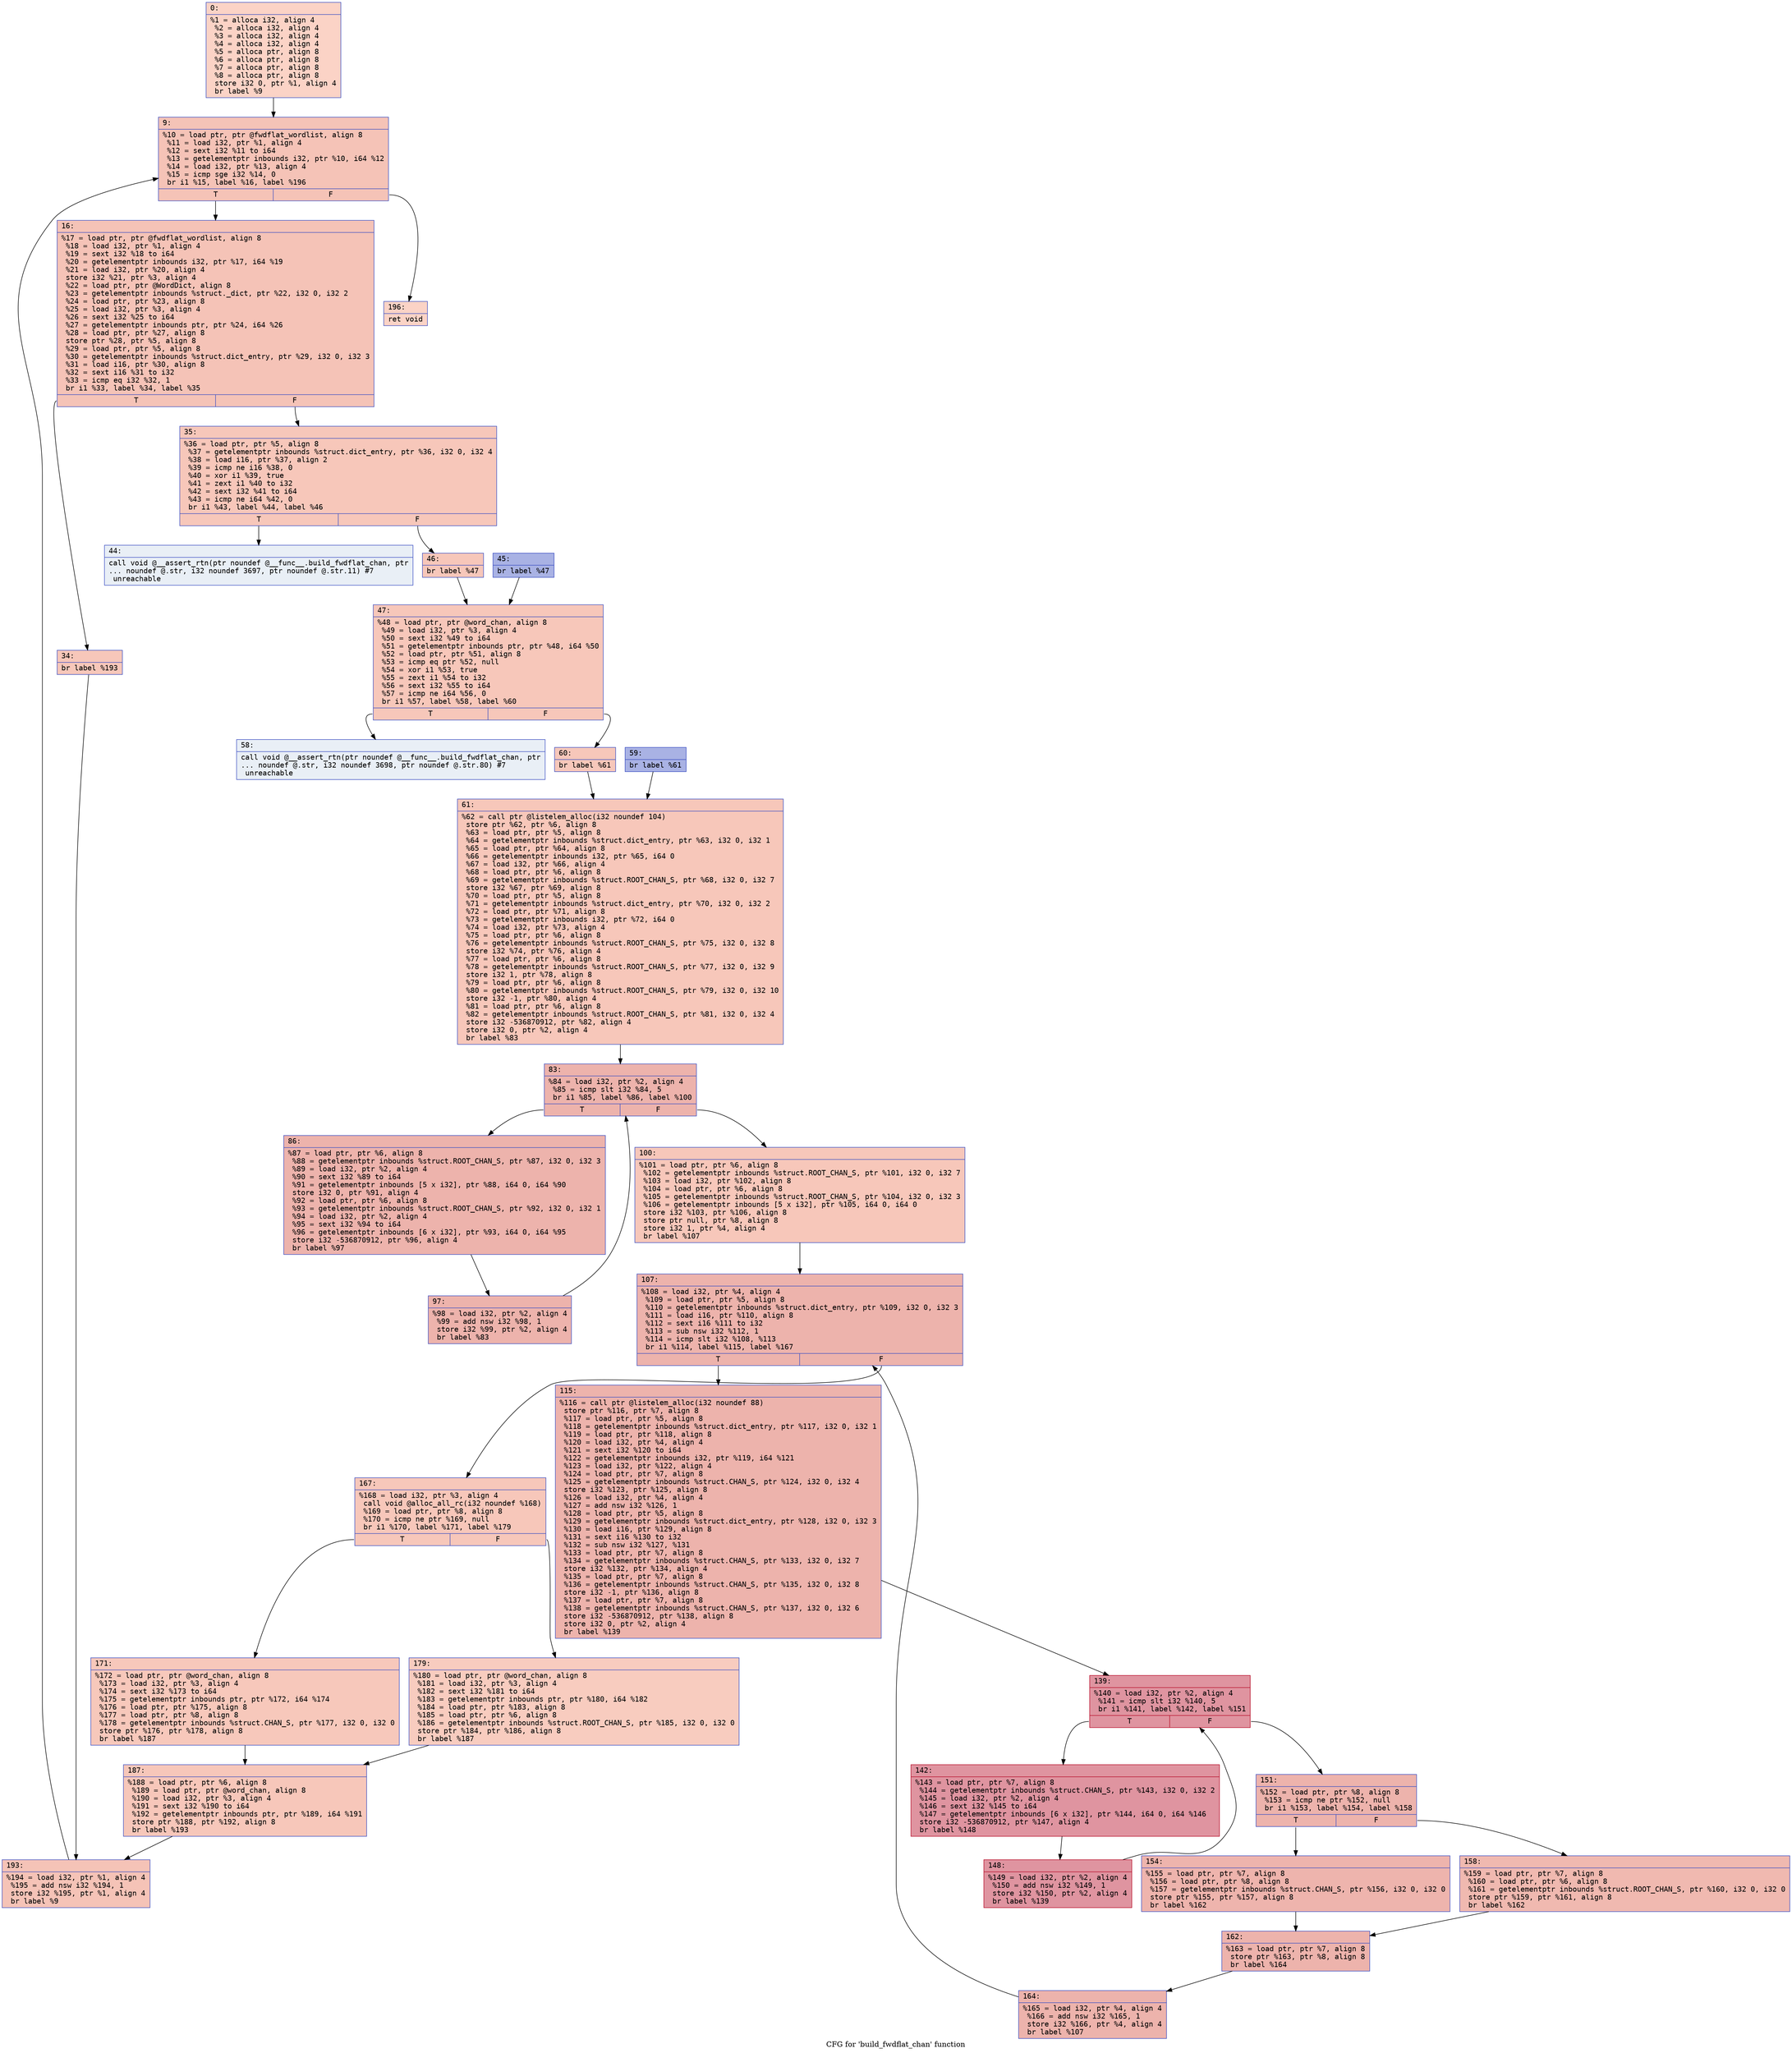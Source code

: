 digraph "CFG for 'build_fwdflat_chan' function" {
	label="CFG for 'build_fwdflat_chan' function";

	Node0x600002002d00 [shape=record,color="#3d50c3ff", style=filled, fillcolor="#f59c7d70" fontname="Courier",label="{0:\l|  %1 = alloca i32, align 4\l  %2 = alloca i32, align 4\l  %3 = alloca i32, align 4\l  %4 = alloca i32, align 4\l  %5 = alloca ptr, align 8\l  %6 = alloca ptr, align 8\l  %7 = alloca ptr, align 8\l  %8 = alloca ptr, align 8\l  store i32 0, ptr %1, align 4\l  br label %9\l}"];
	Node0x600002002d00 -> Node0x600002002d50[tooltip="0 -> 9\nProbability 100.00%" ];
	Node0x600002002d50 [shape=record,color="#3d50c3ff", style=filled, fillcolor="#e8765c70" fontname="Courier",label="{9:\l|  %10 = load ptr, ptr @fwdflat_wordlist, align 8\l  %11 = load i32, ptr %1, align 4\l  %12 = sext i32 %11 to i64\l  %13 = getelementptr inbounds i32, ptr %10, i64 %12\l  %14 = load i32, ptr %13, align 4\l  %15 = icmp sge i32 %14, 0\l  br i1 %15, label %16, label %196\l|{<s0>T|<s1>F}}"];
	Node0x600002002d50:s0 -> Node0x600002002da0[tooltip="9 -> 16\nProbability 96.88%" ];
	Node0x600002002d50:s1 -> Node0x600002003700[tooltip="9 -> 196\nProbability 3.12%" ];
	Node0x600002002da0 [shape=record,color="#3d50c3ff", style=filled, fillcolor="#e8765c70" fontname="Courier",label="{16:\l|  %17 = load ptr, ptr @fwdflat_wordlist, align 8\l  %18 = load i32, ptr %1, align 4\l  %19 = sext i32 %18 to i64\l  %20 = getelementptr inbounds i32, ptr %17, i64 %19\l  %21 = load i32, ptr %20, align 4\l  store i32 %21, ptr %3, align 4\l  %22 = load ptr, ptr @WordDict, align 8\l  %23 = getelementptr inbounds %struct._dict, ptr %22, i32 0, i32 2\l  %24 = load ptr, ptr %23, align 8\l  %25 = load i32, ptr %3, align 4\l  %26 = sext i32 %25 to i64\l  %27 = getelementptr inbounds ptr, ptr %24, i64 %26\l  %28 = load ptr, ptr %27, align 8\l  store ptr %28, ptr %5, align 8\l  %29 = load ptr, ptr %5, align 8\l  %30 = getelementptr inbounds %struct.dict_entry, ptr %29, i32 0, i32 3\l  %31 = load i16, ptr %30, align 8\l  %32 = sext i16 %31 to i32\l  %33 = icmp eq i32 %32, 1\l  br i1 %33, label %34, label %35\l|{<s0>T|<s1>F}}"];
	Node0x600002002da0:s0 -> Node0x600002002df0[tooltip="16 -> 34\nProbability 50.00%" ];
	Node0x600002002da0:s1 -> Node0x600002002e40[tooltip="16 -> 35\nProbability 50.00%" ];
	Node0x600002002df0 [shape=record,color="#3d50c3ff", style=filled, fillcolor="#ec7f6370" fontname="Courier",label="{34:\l|  br label %193\l}"];
	Node0x600002002df0 -> Node0x6000020036b0[tooltip="34 -> 193\nProbability 100.00%" ];
	Node0x600002002e40 [shape=record,color="#3d50c3ff", style=filled, fillcolor="#ec7f6370" fontname="Courier",label="{35:\l|  %36 = load ptr, ptr %5, align 8\l  %37 = getelementptr inbounds %struct.dict_entry, ptr %36, i32 0, i32 4\l  %38 = load i16, ptr %37, align 2\l  %39 = icmp ne i16 %38, 0\l  %40 = xor i1 %39, true\l  %41 = zext i1 %40 to i32\l  %42 = sext i32 %41 to i64\l  %43 = icmp ne i64 %42, 0\l  br i1 %43, label %44, label %46\l|{<s0>T|<s1>F}}"];
	Node0x600002002e40:s0 -> Node0x600002002e90[tooltip="35 -> 44\nProbability 0.00%" ];
	Node0x600002002e40:s1 -> Node0x600002002f30[tooltip="35 -> 46\nProbability 100.00%" ];
	Node0x600002002e90 [shape=record,color="#3d50c3ff", style=filled, fillcolor="#cedaeb70" fontname="Courier",label="{44:\l|  call void @__assert_rtn(ptr noundef @__func__.build_fwdflat_chan, ptr\l... noundef @.str, i32 noundef 3697, ptr noundef @.str.11) #7\l  unreachable\l}"];
	Node0x600002002ee0 [shape=record,color="#3d50c3ff", style=filled, fillcolor="#3d50c370" fontname="Courier",label="{45:\l|  br label %47\l}"];
	Node0x600002002ee0 -> Node0x600002002f80[tooltip="45 -> 47\nProbability 100.00%" ];
	Node0x600002002f30 [shape=record,color="#3d50c3ff", style=filled, fillcolor="#ec7f6370" fontname="Courier",label="{46:\l|  br label %47\l}"];
	Node0x600002002f30 -> Node0x600002002f80[tooltip="46 -> 47\nProbability 100.00%" ];
	Node0x600002002f80 [shape=record,color="#3d50c3ff", style=filled, fillcolor="#ec7f6370" fontname="Courier",label="{47:\l|  %48 = load ptr, ptr @word_chan, align 8\l  %49 = load i32, ptr %3, align 4\l  %50 = sext i32 %49 to i64\l  %51 = getelementptr inbounds ptr, ptr %48, i64 %50\l  %52 = load ptr, ptr %51, align 8\l  %53 = icmp eq ptr %52, null\l  %54 = xor i1 %53, true\l  %55 = zext i1 %54 to i32\l  %56 = sext i32 %55 to i64\l  %57 = icmp ne i64 %56, 0\l  br i1 %57, label %58, label %60\l|{<s0>T|<s1>F}}"];
	Node0x600002002f80:s0 -> Node0x600002002fd0[tooltip="47 -> 58\nProbability 0.00%" ];
	Node0x600002002f80:s1 -> Node0x600002003070[tooltip="47 -> 60\nProbability 100.00%" ];
	Node0x600002002fd0 [shape=record,color="#3d50c3ff", style=filled, fillcolor="#cedaeb70" fontname="Courier",label="{58:\l|  call void @__assert_rtn(ptr noundef @__func__.build_fwdflat_chan, ptr\l... noundef @.str, i32 noundef 3698, ptr noundef @.str.80) #7\l  unreachable\l}"];
	Node0x600002003020 [shape=record,color="#3d50c3ff", style=filled, fillcolor="#3d50c370" fontname="Courier",label="{59:\l|  br label %61\l}"];
	Node0x600002003020 -> Node0x6000020030c0[tooltip="59 -> 61\nProbability 100.00%" ];
	Node0x600002003070 [shape=record,color="#3d50c3ff", style=filled, fillcolor="#ec7f6370" fontname="Courier",label="{60:\l|  br label %61\l}"];
	Node0x600002003070 -> Node0x6000020030c0[tooltip="60 -> 61\nProbability 100.00%" ];
	Node0x6000020030c0 [shape=record,color="#3d50c3ff", style=filled, fillcolor="#ec7f6370" fontname="Courier",label="{61:\l|  %62 = call ptr @listelem_alloc(i32 noundef 104)\l  store ptr %62, ptr %6, align 8\l  %63 = load ptr, ptr %5, align 8\l  %64 = getelementptr inbounds %struct.dict_entry, ptr %63, i32 0, i32 1\l  %65 = load ptr, ptr %64, align 8\l  %66 = getelementptr inbounds i32, ptr %65, i64 0\l  %67 = load i32, ptr %66, align 4\l  %68 = load ptr, ptr %6, align 8\l  %69 = getelementptr inbounds %struct.ROOT_CHAN_S, ptr %68, i32 0, i32 7\l  store i32 %67, ptr %69, align 8\l  %70 = load ptr, ptr %5, align 8\l  %71 = getelementptr inbounds %struct.dict_entry, ptr %70, i32 0, i32 2\l  %72 = load ptr, ptr %71, align 8\l  %73 = getelementptr inbounds i32, ptr %72, i64 0\l  %74 = load i32, ptr %73, align 4\l  %75 = load ptr, ptr %6, align 8\l  %76 = getelementptr inbounds %struct.ROOT_CHAN_S, ptr %75, i32 0, i32 8\l  store i32 %74, ptr %76, align 4\l  %77 = load ptr, ptr %6, align 8\l  %78 = getelementptr inbounds %struct.ROOT_CHAN_S, ptr %77, i32 0, i32 9\l  store i32 1, ptr %78, align 8\l  %79 = load ptr, ptr %6, align 8\l  %80 = getelementptr inbounds %struct.ROOT_CHAN_S, ptr %79, i32 0, i32 10\l  store i32 -1, ptr %80, align 4\l  %81 = load ptr, ptr %6, align 8\l  %82 = getelementptr inbounds %struct.ROOT_CHAN_S, ptr %81, i32 0, i32 4\l  store i32 -536870912, ptr %82, align 4\l  store i32 0, ptr %2, align 4\l  br label %83\l}"];
	Node0x6000020030c0 -> Node0x600002003110[tooltip="61 -> 83\nProbability 100.00%" ];
	Node0x600002003110 [shape=record,color="#3d50c3ff", style=filled, fillcolor="#d6524470" fontname="Courier",label="{83:\l|  %84 = load i32, ptr %2, align 4\l  %85 = icmp slt i32 %84, 5\l  br i1 %85, label %86, label %100\l|{<s0>T|<s1>F}}"];
	Node0x600002003110:s0 -> Node0x600002003160[tooltip="83 -> 86\nProbability 96.88%" ];
	Node0x600002003110:s1 -> Node0x600002003200[tooltip="83 -> 100\nProbability 3.12%" ];
	Node0x600002003160 [shape=record,color="#3d50c3ff", style=filled, fillcolor="#d6524470" fontname="Courier",label="{86:\l|  %87 = load ptr, ptr %6, align 8\l  %88 = getelementptr inbounds %struct.ROOT_CHAN_S, ptr %87, i32 0, i32 3\l  %89 = load i32, ptr %2, align 4\l  %90 = sext i32 %89 to i64\l  %91 = getelementptr inbounds [5 x i32], ptr %88, i64 0, i64 %90\l  store i32 0, ptr %91, align 4\l  %92 = load ptr, ptr %6, align 8\l  %93 = getelementptr inbounds %struct.ROOT_CHAN_S, ptr %92, i32 0, i32 1\l  %94 = load i32, ptr %2, align 4\l  %95 = sext i32 %94 to i64\l  %96 = getelementptr inbounds [6 x i32], ptr %93, i64 0, i64 %95\l  store i32 -536870912, ptr %96, align 4\l  br label %97\l}"];
	Node0x600002003160 -> Node0x6000020031b0[tooltip="86 -> 97\nProbability 100.00%" ];
	Node0x6000020031b0 [shape=record,color="#3d50c3ff", style=filled, fillcolor="#d6524470" fontname="Courier",label="{97:\l|  %98 = load i32, ptr %2, align 4\l  %99 = add nsw i32 %98, 1\l  store i32 %99, ptr %2, align 4\l  br label %83\l}"];
	Node0x6000020031b0 -> Node0x600002003110[tooltip="97 -> 83\nProbability 100.00%" ];
	Node0x600002003200 [shape=record,color="#3d50c3ff", style=filled, fillcolor="#ec7f6370" fontname="Courier",label="{100:\l|  %101 = load ptr, ptr %6, align 8\l  %102 = getelementptr inbounds %struct.ROOT_CHAN_S, ptr %101, i32 0, i32 7\l  %103 = load i32, ptr %102, align 8\l  %104 = load ptr, ptr %6, align 8\l  %105 = getelementptr inbounds %struct.ROOT_CHAN_S, ptr %104, i32 0, i32 3\l  %106 = getelementptr inbounds [5 x i32], ptr %105, i64 0, i64 0\l  store i32 %103, ptr %106, align 8\l  store ptr null, ptr %8, align 8\l  store i32 1, ptr %4, align 4\l  br label %107\l}"];
	Node0x600002003200 -> Node0x600002003250[tooltip="100 -> 107\nProbability 100.00%" ];
	Node0x600002003250 [shape=record,color="#3d50c3ff", style=filled, fillcolor="#d6524470" fontname="Courier",label="{107:\l|  %108 = load i32, ptr %4, align 4\l  %109 = load ptr, ptr %5, align 8\l  %110 = getelementptr inbounds %struct.dict_entry, ptr %109, i32 0, i32 3\l  %111 = load i16, ptr %110, align 8\l  %112 = sext i16 %111 to i32\l  %113 = sub nsw i32 %112, 1\l  %114 = icmp slt i32 %108, %113\l  br i1 %114, label %115, label %167\l|{<s0>T|<s1>F}}"];
	Node0x600002003250:s0 -> Node0x6000020032a0[tooltip="107 -> 115\nProbability 96.88%" ];
	Node0x600002003250:s1 -> Node0x600002003570[tooltip="107 -> 167\nProbability 3.12%" ];
	Node0x6000020032a0 [shape=record,color="#3d50c3ff", style=filled, fillcolor="#d6524470" fontname="Courier",label="{115:\l|  %116 = call ptr @listelem_alloc(i32 noundef 88)\l  store ptr %116, ptr %7, align 8\l  %117 = load ptr, ptr %5, align 8\l  %118 = getelementptr inbounds %struct.dict_entry, ptr %117, i32 0, i32 1\l  %119 = load ptr, ptr %118, align 8\l  %120 = load i32, ptr %4, align 4\l  %121 = sext i32 %120 to i64\l  %122 = getelementptr inbounds i32, ptr %119, i64 %121\l  %123 = load i32, ptr %122, align 4\l  %124 = load ptr, ptr %7, align 8\l  %125 = getelementptr inbounds %struct.CHAN_S, ptr %124, i32 0, i32 4\l  store i32 %123, ptr %125, align 8\l  %126 = load i32, ptr %4, align 4\l  %127 = add nsw i32 %126, 1\l  %128 = load ptr, ptr %5, align 8\l  %129 = getelementptr inbounds %struct.dict_entry, ptr %128, i32 0, i32 3\l  %130 = load i16, ptr %129, align 8\l  %131 = sext i16 %130 to i32\l  %132 = sub nsw i32 %127, %131\l  %133 = load ptr, ptr %7, align 8\l  %134 = getelementptr inbounds %struct.CHAN_S, ptr %133, i32 0, i32 7\l  store i32 %132, ptr %134, align 4\l  %135 = load ptr, ptr %7, align 8\l  %136 = getelementptr inbounds %struct.CHAN_S, ptr %135, i32 0, i32 8\l  store i32 -1, ptr %136, align 8\l  %137 = load ptr, ptr %7, align 8\l  %138 = getelementptr inbounds %struct.CHAN_S, ptr %137, i32 0, i32 6\l  store i32 -536870912, ptr %138, align 8\l  store i32 0, ptr %2, align 4\l  br label %139\l}"];
	Node0x6000020032a0 -> Node0x6000020032f0[tooltip="115 -> 139\nProbability 100.00%" ];
	Node0x6000020032f0 [shape=record,color="#b70d28ff", style=filled, fillcolor="#b70d2870" fontname="Courier",label="{139:\l|  %140 = load i32, ptr %2, align 4\l  %141 = icmp slt i32 %140, 5\l  br i1 %141, label %142, label %151\l|{<s0>T|<s1>F}}"];
	Node0x6000020032f0:s0 -> Node0x600002003340[tooltip="139 -> 142\nProbability 96.88%" ];
	Node0x6000020032f0:s1 -> Node0x6000020033e0[tooltip="139 -> 151\nProbability 3.12%" ];
	Node0x600002003340 [shape=record,color="#b70d28ff", style=filled, fillcolor="#b70d2870" fontname="Courier",label="{142:\l|  %143 = load ptr, ptr %7, align 8\l  %144 = getelementptr inbounds %struct.CHAN_S, ptr %143, i32 0, i32 2\l  %145 = load i32, ptr %2, align 4\l  %146 = sext i32 %145 to i64\l  %147 = getelementptr inbounds [6 x i32], ptr %144, i64 0, i64 %146\l  store i32 -536870912, ptr %147, align 4\l  br label %148\l}"];
	Node0x600002003340 -> Node0x600002003390[tooltip="142 -> 148\nProbability 100.00%" ];
	Node0x600002003390 [shape=record,color="#b70d28ff", style=filled, fillcolor="#b70d2870" fontname="Courier",label="{148:\l|  %149 = load i32, ptr %2, align 4\l  %150 = add nsw i32 %149, 1\l  store i32 %150, ptr %2, align 4\l  br label %139\l}"];
	Node0x600002003390 -> Node0x6000020032f0[tooltip="148 -> 139\nProbability 100.00%" ];
	Node0x6000020033e0 [shape=record,color="#3d50c3ff", style=filled, fillcolor="#d6524470" fontname="Courier",label="{151:\l|  %152 = load ptr, ptr %8, align 8\l  %153 = icmp ne ptr %152, null\l  br i1 %153, label %154, label %158\l|{<s0>T|<s1>F}}"];
	Node0x6000020033e0:s0 -> Node0x600002003430[tooltip="151 -> 154\nProbability 62.50%" ];
	Node0x6000020033e0:s1 -> Node0x600002003480[tooltip="151 -> 158\nProbability 37.50%" ];
	Node0x600002003430 [shape=record,color="#3d50c3ff", style=filled, fillcolor="#d8564670" fontname="Courier",label="{154:\l|  %155 = load ptr, ptr %7, align 8\l  %156 = load ptr, ptr %8, align 8\l  %157 = getelementptr inbounds %struct.CHAN_S, ptr %156, i32 0, i32 0\l  store ptr %155, ptr %157, align 8\l  br label %162\l}"];
	Node0x600002003430 -> Node0x6000020034d0[tooltip="154 -> 162\nProbability 100.00%" ];
	Node0x600002003480 [shape=record,color="#3d50c3ff", style=filled, fillcolor="#de614d70" fontname="Courier",label="{158:\l|  %159 = load ptr, ptr %7, align 8\l  %160 = load ptr, ptr %6, align 8\l  %161 = getelementptr inbounds %struct.ROOT_CHAN_S, ptr %160, i32 0, i32 0\l  store ptr %159, ptr %161, align 8\l  br label %162\l}"];
	Node0x600002003480 -> Node0x6000020034d0[tooltip="158 -> 162\nProbability 100.00%" ];
	Node0x6000020034d0 [shape=record,color="#3d50c3ff", style=filled, fillcolor="#d6524470" fontname="Courier",label="{162:\l|  %163 = load ptr, ptr %7, align 8\l  store ptr %163, ptr %8, align 8\l  br label %164\l}"];
	Node0x6000020034d0 -> Node0x600002003520[tooltip="162 -> 164\nProbability 100.00%" ];
	Node0x600002003520 [shape=record,color="#3d50c3ff", style=filled, fillcolor="#d6524470" fontname="Courier",label="{164:\l|  %165 = load i32, ptr %4, align 4\l  %166 = add nsw i32 %165, 1\l  store i32 %166, ptr %4, align 4\l  br label %107\l}"];
	Node0x600002003520 -> Node0x600002003250[tooltip="164 -> 107\nProbability 100.00%" ];
	Node0x600002003570 [shape=record,color="#3d50c3ff", style=filled, fillcolor="#ec7f6370" fontname="Courier",label="{167:\l|  %168 = load i32, ptr %3, align 4\l  call void @alloc_all_rc(i32 noundef %168)\l  %169 = load ptr, ptr %8, align 8\l  %170 = icmp ne ptr %169, null\l  br i1 %170, label %171, label %179\l|{<s0>T|<s1>F}}"];
	Node0x600002003570:s0 -> Node0x6000020035c0[tooltip="167 -> 171\nProbability 62.50%" ];
	Node0x600002003570:s1 -> Node0x600002003610[tooltip="167 -> 179\nProbability 37.50%" ];
	Node0x6000020035c0 [shape=record,color="#3d50c3ff", style=filled, fillcolor="#ed836670" fontname="Courier",label="{171:\l|  %172 = load ptr, ptr @word_chan, align 8\l  %173 = load i32, ptr %3, align 4\l  %174 = sext i32 %173 to i64\l  %175 = getelementptr inbounds ptr, ptr %172, i64 %174\l  %176 = load ptr, ptr %175, align 8\l  %177 = load ptr, ptr %8, align 8\l  %178 = getelementptr inbounds %struct.CHAN_S, ptr %177, i32 0, i32 0\l  store ptr %176, ptr %178, align 8\l  br label %187\l}"];
	Node0x6000020035c0 -> Node0x600002003660[tooltip="171 -> 187\nProbability 100.00%" ];
	Node0x600002003610 [shape=record,color="#3d50c3ff", style=filled, fillcolor="#f08b6e70" fontname="Courier",label="{179:\l|  %180 = load ptr, ptr @word_chan, align 8\l  %181 = load i32, ptr %3, align 4\l  %182 = sext i32 %181 to i64\l  %183 = getelementptr inbounds ptr, ptr %180, i64 %182\l  %184 = load ptr, ptr %183, align 8\l  %185 = load ptr, ptr %6, align 8\l  %186 = getelementptr inbounds %struct.ROOT_CHAN_S, ptr %185, i32 0, i32 0\l  store ptr %184, ptr %186, align 8\l  br label %187\l}"];
	Node0x600002003610 -> Node0x600002003660[tooltip="179 -> 187\nProbability 100.00%" ];
	Node0x600002003660 [shape=record,color="#3d50c3ff", style=filled, fillcolor="#ec7f6370" fontname="Courier",label="{187:\l|  %188 = load ptr, ptr %6, align 8\l  %189 = load ptr, ptr @word_chan, align 8\l  %190 = load i32, ptr %3, align 4\l  %191 = sext i32 %190 to i64\l  %192 = getelementptr inbounds ptr, ptr %189, i64 %191\l  store ptr %188, ptr %192, align 8\l  br label %193\l}"];
	Node0x600002003660 -> Node0x6000020036b0[tooltip="187 -> 193\nProbability 100.00%" ];
	Node0x6000020036b0 [shape=record,color="#3d50c3ff", style=filled, fillcolor="#e8765c70" fontname="Courier",label="{193:\l|  %194 = load i32, ptr %1, align 4\l  %195 = add nsw i32 %194, 1\l  store i32 %195, ptr %1, align 4\l  br label %9\l}"];
	Node0x6000020036b0 -> Node0x600002002d50[tooltip="193 -> 9\nProbability 100.00%" ];
	Node0x600002003700 [shape=record,color="#3d50c3ff", style=filled, fillcolor="#f59c7d70" fontname="Courier",label="{196:\l|  ret void\l}"];
}
